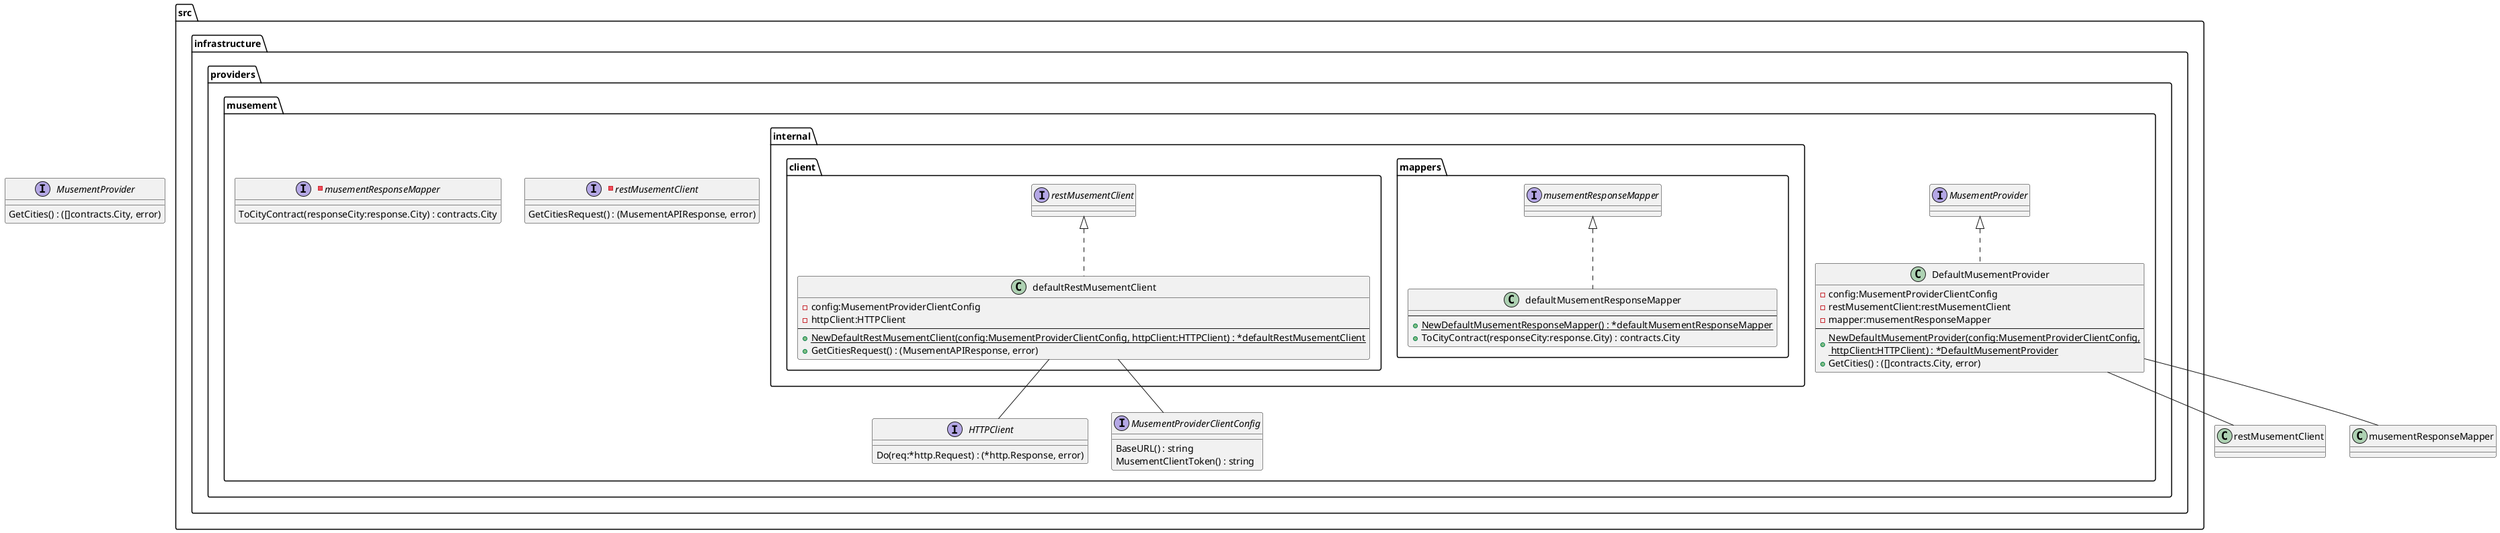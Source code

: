 @startuml

interface MusementProvider {
    GetCities() : ([]contracts.City, error)
}

package "src.infrastructure.providers.musement" {
    class DefaultMusementProvider implements MusementProvider {
        - config:MusementProviderClientConfig
        - restMusementClient:restMusementClient
        - mapper:musementResponseMapper
        ---
        + {static} NewDefaultMusementProvider(config:MusementProviderClientConfig,\n httpClient:HTTPClient) : *DefaultMusementProvider
        + GetCities() : ([]contracts.City, error)
    }

    interface HTTPClient {
    	Do(req:*http.Request) : (*http.Response, error)
    }

    interface MusementProviderClientConfig {
        BaseURL() : string
        MusementClientToken() : string
    }

    -interface restMusementClient {
        GetCitiesRequest() : (MusementAPIResponse, error)
    }

    -interface musementResponseMapper {
        ToCityContract(responseCity:response.City) : contracts.City
    }

    package "internal" {
        package "mappers" {
            class defaultMusementResponseMapper implements musementResponseMapper {
                ---
                + {static} NewDefaultMusementResponseMapper() : *defaultMusementResponseMapper
                + ToCityContract(responseCity:response.City) : contracts.City
            }
        }

        package "client" {
            class defaultRestMusementClient implements restMusementClient {
                - config:MusementProviderClientConfig
                - httpClient:HTTPClient
                ---
                + {static} NewDefaultRestMusementClient(config:MusementProviderClientConfig, httpClient:HTTPClient) : *defaultRestMusementClient
                + GetCitiesRequest() : (MusementAPIResponse, error)
            }
        }
    }
}

DefaultMusementProvider -- restMusementClient
DefaultMusementProvider -- musementResponseMapper
defaultRestMusementClient -- HTTPClient
defaultRestMusementClient -- MusementProviderClientConfig

@enduml
